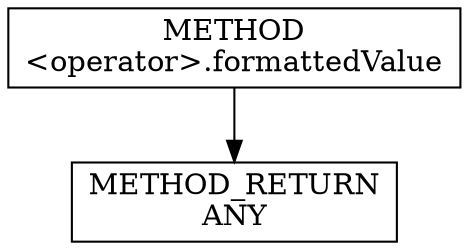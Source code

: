 digraph "&lt;operator&gt;.formattedValue" {  
node [shape="rect"];  
"111669149740" [label = <METHOD<BR/>&lt;operator&gt;.formattedValue> ]
"128849018924" [label = <METHOD_RETURN<BR/>ANY> ]
  "111669149740" -> "128849018924" 
}
